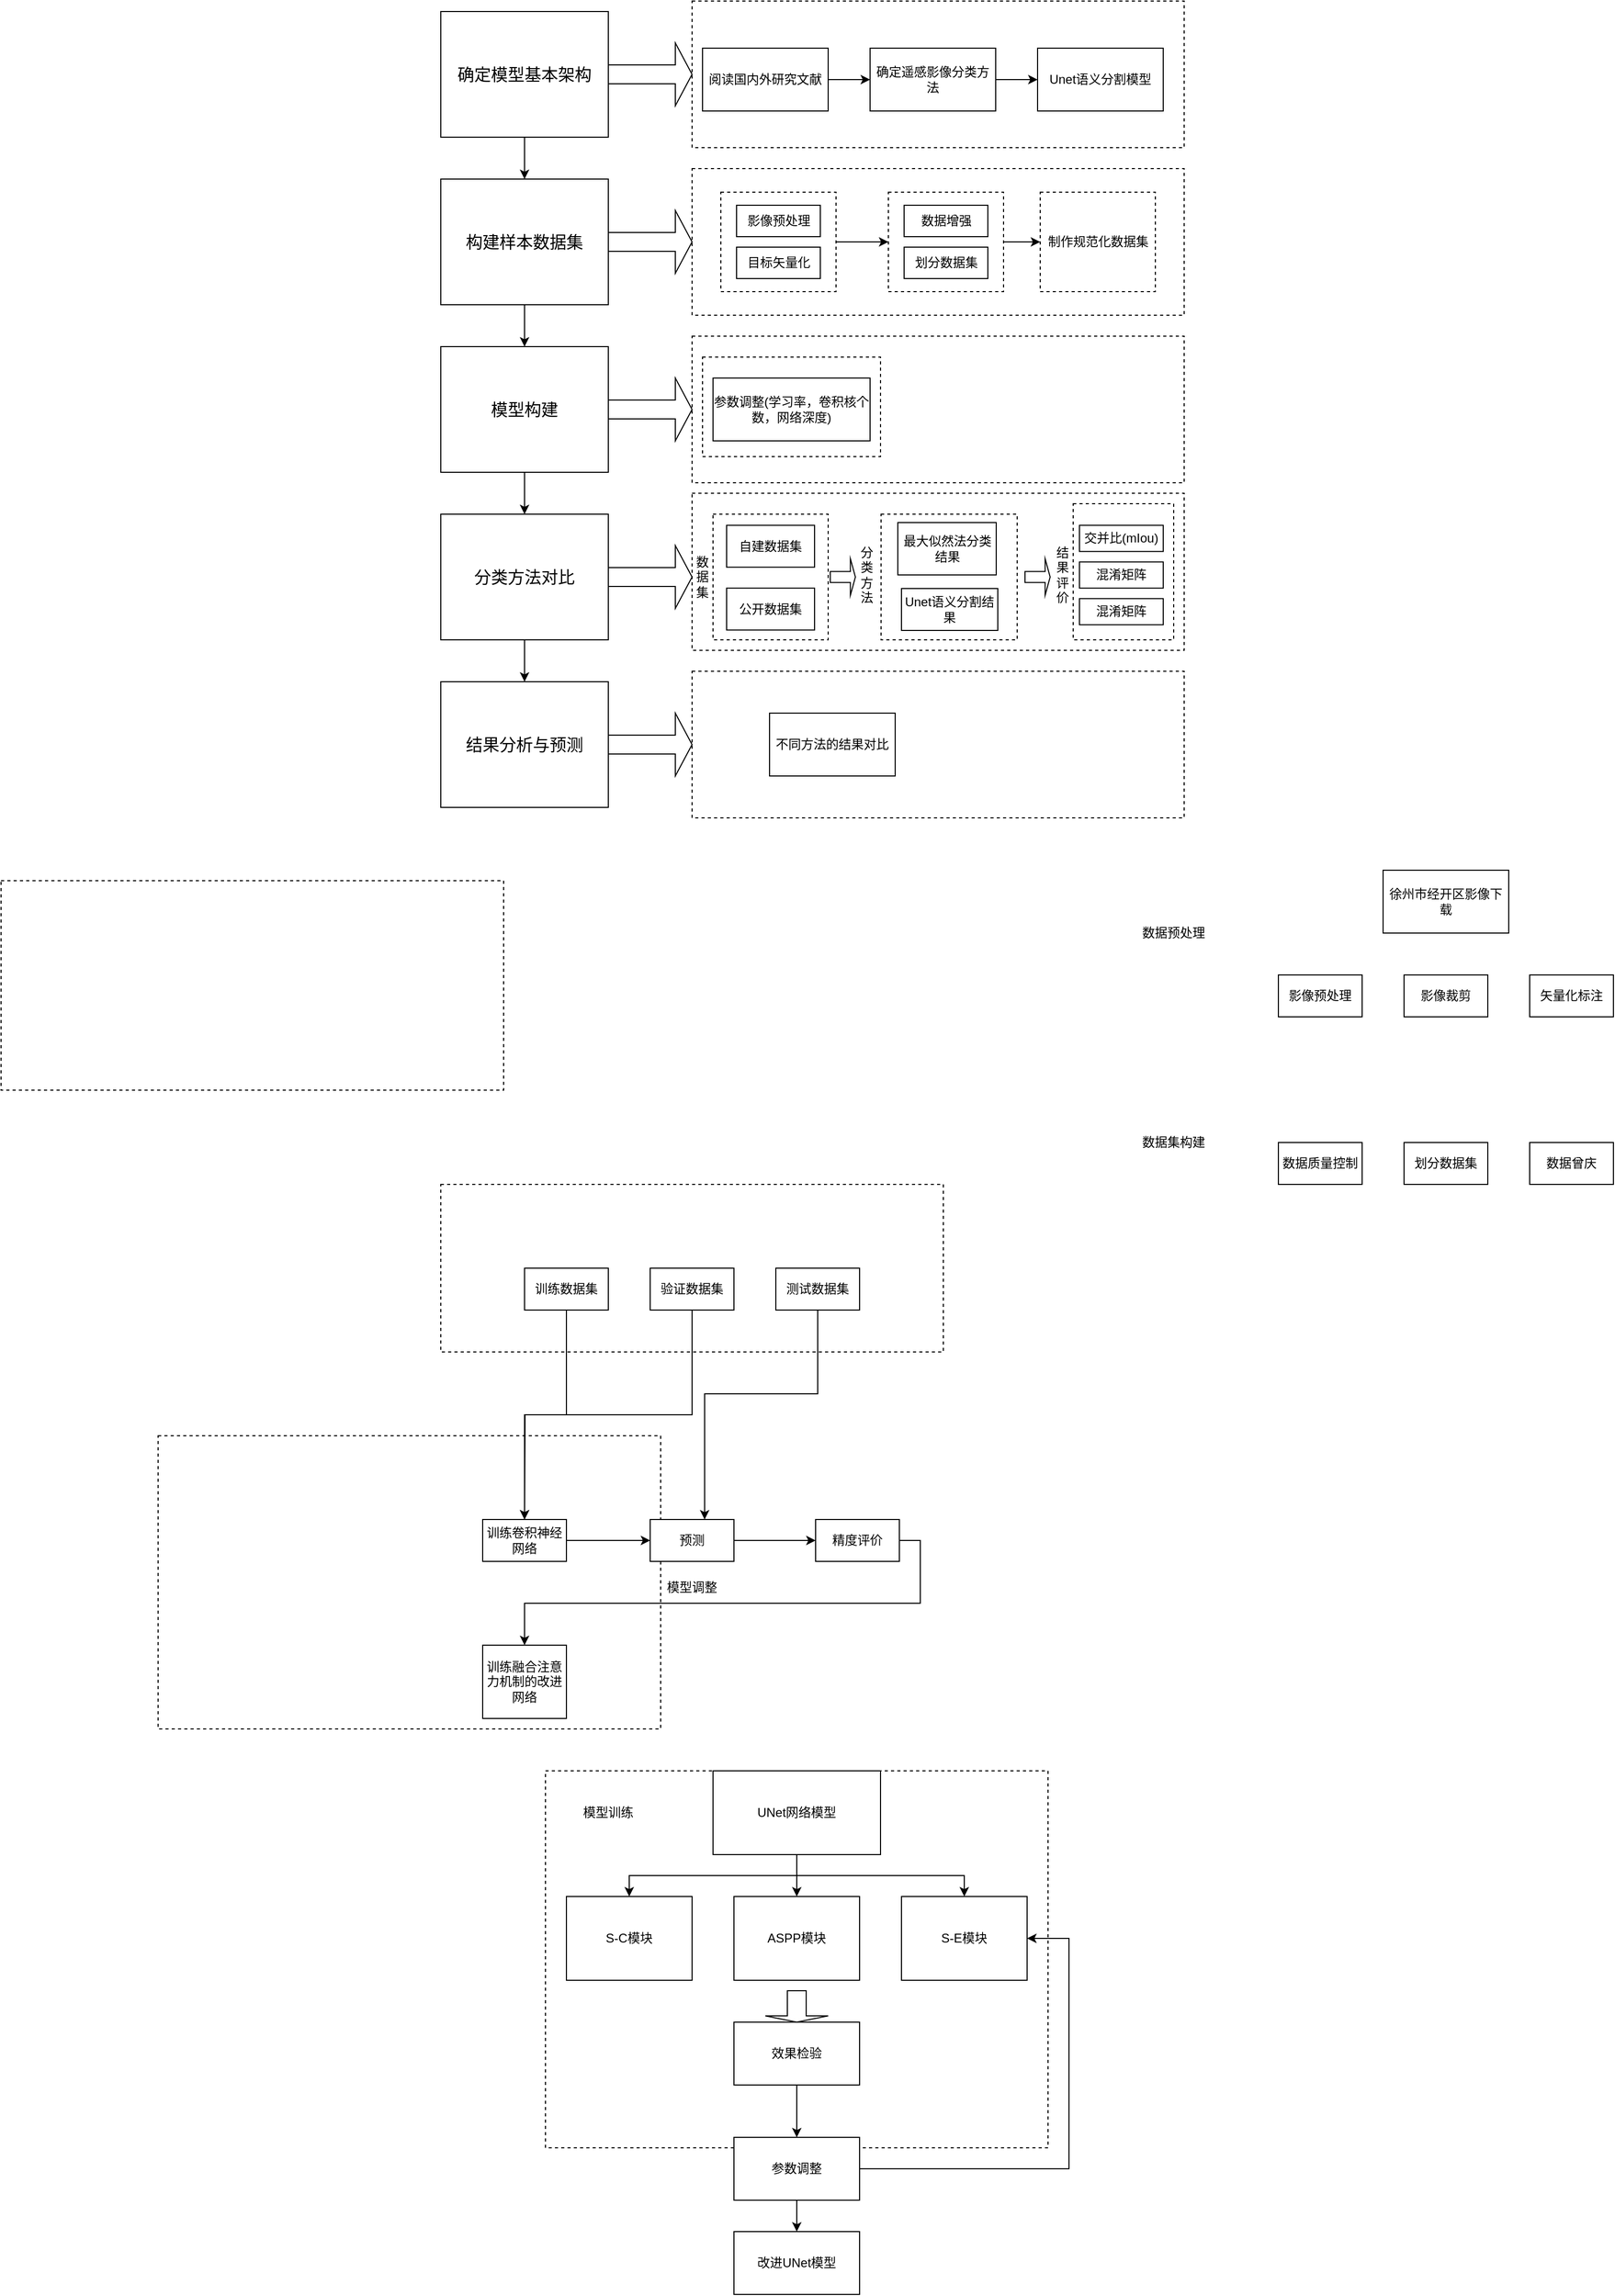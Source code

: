 <mxfile version="22.1.18" type="github">
  <diagram id="C5RBs43oDa-KdzZeNtuy" name="Page-1">
    <mxGraphModel dx="1087" dy="770" grid="1" gridSize="10" guides="0" tooltips="1" connect="1" arrows="1" fold="1" page="1" pageScale="1" pageWidth="3300" pageHeight="4681" math="0" shadow="0">
      <root>
        <mxCell id="WIyWlLk6GJQsqaUBKTNV-0" />
        <mxCell id="WIyWlLk6GJQsqaUBKTNV-1" parent="WIyWlLk6GJQsqaUBKTNV-0" />
        <mxCell id="8D0tll9PoDF_BB46CyJd-21" value="" style="rounded=0;whiteSpace=wrap;html=1;dashed=1;fillColor=none;" parent="WIyWlLk6GJQsqaUBKTNV-1" vertex="1">
          <mxGeometry x="330" y="1960" width="480" height="280" as="geometry" />
        </mxCell>
        <mxCell id="7E32GhYmtQupcfhVes-2-106" value="" style="rounded=0;whiteSpace=wrap;html=1;dashed=1;fillColor=none;" parent="WIyWlLk6GJQsqaUBKTNV-1" vertex="1">
          <mxGeometry x="840" y="1060" width="470" height="150" as="geometry" />
        </mxCell>
        <mxCell id="7E32GhYmtQupcfhVes-2-134" value="" style="rounded=0;whiteSpace=wrap;html=1;dashed=1;fillColor=none;" parent="WIyWlLk6GJQsqaUBKTNV-1" vertex="1">
          <mxGeometry x="1020.5" y="1080" width="130" height="120" as="geometry" />
        </mxCell>
        <mxCell id="7E32GhYmtQupcfhVes-2-111" value="" style="rounded=0;whiteSpace=wrap;html=1;dashed=1;fillColor=none;" parent="WIyWlLk6GJQsqaUBKTNV-1" vertex="1">
          <mxGeometry x="1204" y="1070" width="96" height="130" as="geometry" />
        </mxCell>
        <mxCell id="7E32GhYmtQupcfhVes-2-109" value="" style="rounded=0;whiteSpace=wrap;html=1;fillColor=none;dashed=1;" parent="WIyWlLk6GJQsqaUBKTNV-1" vertex="1">
          <mxGeometry x="860" y="1080" width="110" height="120" as="geometry" />
        </mxCell>
        <mxCell id="7E32GhYmtQupcfhVes-2-61" value="" style="rounded=0;whiteSpace=wrap;html=1;dashed=1;fillColor=none;" parent="WIyWlLk6GJQsqaUBKTNV-1" vertex="1">
          <mxGeometry x="840" y="590" width="470" height="140" as="geometry" />
        </mxCell>
        <mxCell id="7E32GhYmtQupcfhVes-2-71" value="" style="rounded=0;whiteSpace=wrap;html=1;dashed=1;fillColor=none;" parent="WIyWlLk6GJQsqaUBKTNV-1" vertex="1">
          <mxGeometry x="840" y="750" width="470" height="140" as="geometry" />
        </mxCell>
        <mxCell id="7E32GhYmtQupcfhVes-2-73" value="" style="rounded=0;whiteSpace=wrap;html=1;dashed=1;fillColor=none;" parent="WIyWlLk6GJQsqaUBKTNV-1" vertex="1">
          <mxGeometry x="840" y="910" width="470" height="140" as="geometry" />
        </mxCell>
        <mxCell id="7E32GhYmtQupcfhVes-2-64" style="edgeStyle=orthogonalEdgeStyle;rounded=0;orthogonalLoop=1;jettySize=auto;html=1;exitX=0.5;exitY=1;exitDx=0;exitDy=0;entryX=0.5;entryY=0;entryDx=0;entryDy=0;" parent="WIyWlLk6GJQsqaUBKTNV-1" source="7E32GhYmtQupcfhVes-2-62" target="7E32GhYmtQupcfhVes-2-63" edge="1">
          <mxGeometry relative="1" as="geometry" />
        </mxCell>
        <mxCell id="7E32GhYmtQupcfhVes-2-62" value="&lt;font style=&quot;font-size: 16px;&quot;&gt;确定模型基本架构&lt;/font&gt;" style="rounded=0;whiteSpace=wrap;html=1;fillColor=none;" parent="WIyWlLk6GJQsqaUBKTNV-1" vertex="1">
          <mxGeometry x="600" y="600" width="160" height="120" as="geometry" />
        </mxCell>
        <mxCell id="7E32GhYmtQupcfhVes-2-69" style="edgeStyle=orthogonalEdgeStyle;rounded=0;orthogonalLoop=1;jettySize=auto;html=1;exitX=0.5;exitY=1;exitDx=0;exitDy=0;entryX=0.5;entryY=0;entryDx=0;entryDy=0;" parent="WIyWlLk6GJQsqaUBKTNV-1" source="7E32GhYmtQupcfhVes-2-63" target="7E32GhYmtQupcfhVes-2-68" edge="1">
          <mxGeometry relative="1" as="geometry" />
        </mxCell>
        <mxCell id="7E32GhYmtQupcfhVes-2-63" value="&lt;font style=&quot;font-size: 16px;&quot;&gt;构建样本数据集&lt;/font&gt;" style="rounded=0;whiteSpace=wrap;html=1;fillColor=none;" parent="WIyWlLk6GJQsqaUBKTNV-1" vertex="1">
          <mxGeometry x="600" y="760" width="160" height="120" as="geometry" />
        </mxCell>
        <mxCell id="7E32GhYmtQupcfhVes-2-76" value="" style="edgeStyle=orthogonalEdgeStyle;rounded=0;orthogonalLoop=1;jettySize=auto;html=1;" parent="WIyWlLk6GJQsqaUBKTNV-1" source="7E32GhYmtQupcfhVes-2-68" target="7E32GhYmtQupcfhVes-2-75" edge="1">
          <mxGeometry relative="1" as="geometry" />
        </mxCell>
        <mxCell id="7E32GhYmtQupcfhVes-2-68" value="&lt;font style=&quot;font-size: 16px;&quot;&gt;模型构建&lt;/font&gt;" style="rounded=0;whiteSpace=wrap;html=1;fillColor=none;" parent="WIyWlLk6GJQsqaUBKTNV-1" vertex="1">
          <mxGeometry x="600" y="920" width="160" height="120" as="geometry" />
        </mxCell>
        <mxCell id="7E32GhYmtQupcfhVes-2-70" value="" style="shape=singleArrow;whiteSpace=wrap;html=1;fillColor=none;" parent="WIyWlLk6GJQsqaUBKTNV-1" vertex="1">
          <mxGeometry x="760" y="630" width="80" height="60" as="geometry" />
        </mxCell>
        <mxCell id="7E32GhYmtQupcfhVes-2-72" value="" style="shape=singleArrow;whiteSpace=wrap;html=1;fillColor=none;" parent="WIyWlLk6GJQsqaUBKTNV-1" vertex="1">
          <mxGeometry x="760" y="790" width="80" height="60" as="geometry" />
        </mxCell>
        <mxCell id="7E32GhYmtQupcfhVes-2-74" value="" style="shape=singleArrow;whiteSpace=wrap;html=1;fillColor=none;" parent="WIyWlLk6GJQsqaUBKTNV-1" vertex="1">
          <mxGeometry x="760" y="950" width="80" height="60" as="geometry" />
        </mxCell>
        <mxCell id="7E32GhYmtQupcfhVes-2-127" style="edgeStyle=orthogonalEdgeStyle;rounded=0;orthogonalLoop=1;jettySize=auto;html=1;exitX=0.5;exitY=1;exitDx=0;exitDy=0;entryX=0.5;entryY=0;entryDx=0;entryDy=0;" parent="WIyWlLk6GJQsqaUBKTNV-1" source="7E32GhYmtQupcfhVes-2-75" target="7E32GhYmtQupcfhVes-2-124" edge="1">
          <mxGeometry relative="1" as="geometry" />
        </mxCell>
        <mxCell id="7E32GhYmtQupcfhVes-2-75" value="&lt;font style=&quot;font-size: 16px;&quot;&gt;分类方法对比&lt;/font&gt;" style="whiteSpace=wrap;html=1;fillColor=none;rounded=0;" parent="WIyWlLk6GJQsqaUBKTNV-1" vertex="1">
          <mxGeometry x="600" y="1080" width="160" height="120" as="geometry" />
        </mxCell>
        <mxCell id="7E32GhYmtQupcfhVes-2-80" value="" style="edgeStyle=orthogonalEdgeStyle;rounded=0;orthogonalLoop=1;jettySize=auto;html=1;" parent="WIyWlLk6GJQsqaUBKTNV-1" source="7E32GhYmtQupcfhVes-2-78" target="7E32GhYmtQupcfhVes-2-79" edge="1">
          <mxGeometry relative="1" as="geometry" />
        </mxCell>
        <mxCell id="7E32GhYmtQupcfhVes-2-78" value="阅读国内外研究文献" style="rounded=0;whiteSpace=wrap;html=1;fillColor=none;" parent="WIyWlLk6GJQsqaUBKTNV-1" vertex="1">
          <mxGeometry x="850" y="635" width="120" height="60" as="geometry" />
        </mxCell>
        <mxCell id="7E32GhYmtQupcfhVes-2-82" value="" style="edgeStyle=orthogonalEdgeStyle;rounded=0;orthogonalLoop=1;jettySize=auto;html=1;" parent="WIyWlLk6GJQsqaUBKTNV-1" source="7E32GhYmtQupcfhVes-2-79" target="7E32GhYmtQupcfhVes-2-81" edge="1">
          <mxGeometry relative="1" as="geometry" />
        </mxCell>
        <mxCell id="7E32GhYmtQupcfhVes-2-79" value="确定遥感影像分类方法" style="whiteSpace=wrap;html=1;fillColor=none;rounded=0;" parent="WIyWlLk6GJQsqaUBKTNV-1" vertex="1">
          <mxGeometry x="1010" y="635" width="120" height="60" as="geometry" />
        </mxCell>
        <mxCell id="7E32GhYmtQupcfhVes-2-81" value="Unet语义分割模型" style="whiteSpace=wrap;html=1;fillColor=none;rounded=0;" parent="WIyWlLk6GJQsqaUBKTNV-1" vertex="1">
          <mxGeometry x="1170" y="635" width="120" height="60" as="geometry" />
        </mxCell>
        <mxCell id="7E32GhYmtQupcfhVes-2-86" value="数据增强" style="rounded=0;whiteSpace=wrap;html=1;" parent="WIyWlLk6GJQsqaUBKTNV-1" vertex="1">
          <mxGeometry x="1042.5" y="785" width="80" height="30" as="geometry" />
        </mxCell>
        <mxCell id="7E32GhYmtQupcfhVes-2-87" value="&lt;br&gt;&lt;div&gt;划分数据集&lt;br&gt;&lt;br&gt;&lt;/div&gt;" style="whiteSpace=wrap;html=1;rounded=0;" parent="WIyWlLk6GJQsqaUBKTNV-1" vertex="1">
          <mxGeometry x="1042.5" y="825" width="80" height="30" as="geometry" />
        </mxCell>
        <mxCell id="7E32GhYmtQupcfhVes-2-88" value="影像预处理" style="whiteSpace=wrap;html=1;rounded=0;" parent="WIyWlLk6GJQsqaUBKTNV-1" vertex="1">
          <mxGeometry x="882.5" y="785" width="80" height="30" as="geometry" />
        </mxCell>
        <mxCell id="7E32GhYmtQupcfhVes-2-89" value="&lt;div&gt;目标矢量化&lt;/div&gt;" style="whiteSpace=wrap;html=1;rounded=0;" parent="WIyWlLk6GJQsqaUBKTNV-1" vertex="1">
          <mxGeometry x="882.5" y="825" width="80" height="30" as="geometry" />
        </mxCell>
        <mxCell id="7E32GhYmtQupcfhVes-2-96" style="edgeStyle=orthogonalEdgeStyle;rounded=0;orthogonalLoop=1;jettySize=auto;html=1;exitX=1;exitY=0.5;exitDx=0;exitDy=0;entryX=0;entryY=0.5;entryDx=0;entryDy=0;" parent="WIyWlLk6GJQsqaUBKTNV-1" source="7E32GhYmtQupcfhVes-2-91" target="7E32GhYmtQupcfhVes-2-95" edge="1">
          <mxGeometry relative="1" as="geometry" />
        </mxCell>
        <mxCell id="7E32GhYmtQupcfhVes-2-91" value="" style="rounded=0;whiteSpace=wrap;html=1;fillColor=none;dashed=1;shadow=0;" parent="WIyWlLk6GJQsqaUBKTNV-1" vertex="1">
          <mxGeometry x="1027.5" y="772.5" width="110" height="95" as="geometry" />
        </mxCell>
        <mxCell id="7E32GhYmtQupcfhVes-2-95" value="制作规范化数据集" style="rounded=0;whiteSpace=wrap;html=1;fillColor=none;dashed=1;" parent="WIyWlLk6GJQsqaUBKTNV-1" vertex="1">
          <mxGeometry x="1172.5" y="772.5" width="110" height="95" as="geometry" />
        </mxCell>
        <mxCell id="7E32GhYmtQupcfhVes-2-98" value="最大似然法分类结果" style="rounded=0;whiteSpace=wrap;html=1;fillColor=none;" parent="WIyWlLk6GJQsqaUBKTNV-1" vertex="1">
          <mxGeometry x="1036.5" y="1088" width="94" height="50" as="geometry" />
        </mxCell>
        <mxCell id="7E32GhYmtQupcfhVes-2-101" style="edgeStyle=orthogonalEdgeStyle;rounded=0;orthogonalLoop=1;jettySize=auto;html=1;exitX=1;exitY=0.5;exitDx=0;exitDy=0;entryX=0;entryY=0.5;entryDx=0;entryDy=0;" parent="WIyWlLk6GJQsqaUBKTNV-1" source="7E32GhYmtQupcfhVes-2-100" target="7E32GhYmtQupcfhVes-2-91" edge="1">
          <mxGeometry relative="1" as="geometry" />
        </mxCell>
        <mxCell id="7E32GhYmtQupcfhVes-2-100" value="" style="rounded=0;whiteSpace=wrap;html=1;fillColor=none;dashed=1;" parent="WIyWlLk6GJQsqaUBKTNV-1" vertex="1">
          <mxGeometry x="867.5" y="772.5" width="110" height="95" as="geometry" />
        </mxCell>
        <mxCell id="7E32GhYmtQupcfhVes-2-102" value="自建数据集" style="rounded=0;whiteSpace=wrap;html=1;fillColor=none;" parent="WIyWlLk6GJQsqaUBKTNV-1" vertex="1">
          <mxGeometry x="873" y="1090.63" width="84" height="40" as="geometry" />
        </mxCell>
        <mxCell id="7E32GhYmtQupcfhVes-2-104" value="Unet语义分割结果" style="rounded=0;whiteSpace=wrap;html=1;fillColor=none;" parent="WIyWlLk6GJQsqaUBKTNV-1" vertex="1">
          <mxGeometry x="1040" y="1151" width="92" height="40" as="geometry" />
        </mxCell>
        <mxCell id="7E32GhYmtQupcfhVes-2-105" value="" style="shape=singleArrow;whiteSpace=wrap;html=1;fillColor=none;" parent="WIyWlLk6GJQsqaUBKTNV-1" vertex="1">
          <mxGeometry x="760" y="1110" width="80" height="60" as="geometry" />
        </mxCell>
        <mxCell id="7E32GhYmtQupcfhVes-2-110" value="数据集" style="text;html=1;strokeColor=none;fillColor=none;align=center;verticalAlign=middle;whiteSpace=wrap;rounded=0;dashed=1;" parent="WIyWlLk6GJQsqaUBKTNV-1" vertex="1">
          <mxGeometry x="845" y="1100" width="10" height="80" as="geometry" />
        </mxCell>
        <mxCell id="7E32GhYmtQupcfhVes-2-112" value="分类方法" style="text;html=1;strokeColor=none;fillColor=none;align=center;verticalAlign=middle;whiteSpace=wrap;rounded=0;dashed=1;" parent="WIyWlLk6GJQsqaUBKTNV-1" vertex="1">
          <mxGeometry x="997" y="1085" width="20" height="105" as="geometry" />
        </mxCell>
        <mxCell id="7E32GhYmtQupcfhVes-2-113" value="公开数据集" style="rounded=0;whiteSpace=wrap;html=1;fillColor=none;" parent="WIyWlLk6GJQsqaUBKTNV-1" vertex="1">
          <mxGeometry x="873" y="1150.63" width="84" height="40" as="geometry" />
        </mxCell>
        <mxCell id="7E32GhYmtQupcfhVes-2-114" value="结果评价" style="text;html=1;strokeColor=none;fillColor=none;align=center;verticalAlign=middle;whiteSpace=wrap;rounded=0;dashed=1;" parent="WIyWlLk6GJQsqaUBKTNV-1" vertex="1">
          <mxGeometry x="1184" y="1096.25" width="20" height="83.75" as="geometry" />
        </mxCell>
        <mxCell id="7E32GhYmtQupcfhVes-2-115" value="" style="shape=singleArrow;whiteSpace=wrap;html=1;fillColor=none;" parent="WIyWlLk6GJQsqaUBKTNV-1" vertex="1">
          <mxGeometry x="972" y="1122.5" width="24" height="35" as="geometry" />
        </mxCell>
        <mxCell id="7E32GhYmtQupcfhVes-2-117" value="" style="shape=singleArrow;whiteSpace=wrap;html=1;fillColor=none;" parent="WIyWlLk6GJQsqaUBKTNV-1" vertex="1">
          <mxGeometry x="1158" y="1122.5" width="24" height="35" as="geometry" />
        </mxCell>
        <mxCell id="7E32GhYmtQupcfhVes-2-121" value="交并比(mIou)" style="rounded=0;whiteSpace=wrap;html=1;fillColor=none;" parent="WIyWlLk6GJQsqaUBKTNV-1" vertex="1">
          <mxGeometry x="1210" y="1090.63" width="80" height="25" as="geometry" />
        </mxCell>
        <mxCell id="7E32GhYmtQupcfhVes-2-122" value="混淆矩阵" style="rounded=0;whiteSpace=wrap;html=1;fillColor=none;" parent="WIyWlLk6GJQsqaUBKTNV-1" vertex="1">
          <mxGeometry x="1210" y="1125.63" width="80" height="25" as="geometry" />
        </mxCell>
        <mxCell id="7E32GhYmtQupcfhVes-2-123" value="混淆矩阵" style="rounded=0;whiteSpace=wrap;html=1;fillColor=none;" parent="WIyWlLk6GJQsqaUBKTNV-1" vertex="1">
          <mxGeometry x="1210" y="1160.63" width="80" height="25" as="geometry" />
        </mxCell>
        <mxCell id="7E32GhYmtQupcfhVes-2-124" value="&lt;font style=&quot;font-size: 16px;&quot;&gt;结果分析与预测&lt;/font&gt;" style="whiteSpace=wrap;html=1;fillColor=none;rounded=0;" parent="WIyWlLk6GJQsqaUBKTNV-1" vertex="1">
          <mxGeometry x="600" y="1240" width="160" height="120" as="geometry" />
        </mxCell>
        <mxCell id="7E32GhYmtQupcfhVes-2-125" value="" style="shape=singleArrow;whiteSpace=wrap;html=1;fillColor=none;" parent="WIyWlLk6GJQsqaUBKTNV-1" vertex="1">
          <mxGeometry x="760" y="1270" width="80" height="60" as="geometry" />
        </mxCell>
        <mxCell id="7E32GhYmtQupcfhVes-2-126" value="" style="rounded=0;whiteSpace=wrap;html=1;dashed=1;fillColor=none;" parent="WIyWlLk6GJQsqaUBKTNV-1" vertex="1">
          <mxGeometry x="840" y="1230" width="470" height="140" as="geometry" />
        </mxCell>
        <mxCell id="7E32GhYmtQupcfhVes-2-129" value="不同方法的结果对比" style="rounded=0;whiteSpace=wrap;html=1;fillColor=none;" parent="WIyWlLk6GJQsqaUBKTNV-1" vertex="1">
          <mxGeometry x="914" y="1270" width="120" height="60" as="geometry" />
        </mxCell>
        <mxCell id="7E32GhYmtQupcfhVes-2-131" value="参数调整(学习率，卷积核个数，网络深度)" style="rounded=0;whiteSpace=wrap;html=1;fillColor=none;" parent="WIyWlLk6GJQsqaUBKTNV-1" vertex="1">
          <mxGeometry x="860" y="950" width="150" height="60" as="geometry" />
        </mxCell>
        <mxCell id="8D0tll9PoDF_BB46CyJd-0" value="" style="rounded=0;whiteSpace=wrap;html=1;dashed=1;fillColor=none;" parent="WIyWlLk6GJQsqaUBKTNV-1" vertex="1">
          <mxGeometry x="180" y="1430" width="480" height="200" as="geometry" />
        </mxCell>
        <mxCell id="8D0tll9PoDF_BB46CyJd-3" value="&lt;font style=&quot;font-size: 12px;&quot;&gt;数据预处理&lt;/font&gt;" style="text;html=1;strokeColor=none;fillColor=none;align=center;verticalAlign=middle;whiteSpace=wrap;rounded=0;" parent="WIyWlLk6GJQsqaUBKTNV-1" vertex="1">
          <mxGeometry x="1240" y="1440" width="120" height="80" as="geometry" />
        </mxCell>
        <mxCell id="8D0tll9PoDF_BB46CyJd-4" value="徐州市经开区影像下载" style="rounded=0;whiteSpace=wrap;html=1;" parent="WIyWlLk6GJQsqaUBKTNV-1" vertex="1">
          <mxGeometry x="1500" y="1420" width="120" height="60" as="geometry" />
        </mxCell>
        <mxCell id="8D0tll9PoDF_BB46CyJd-5" value="" style="rounded=0;whiteSpace=wrap;html=1;dashed=1;fillColor=none;" parent="WIyWlLk6GJQsqaUBKTNV-1" vertex="1">
          <mxGeometry x="600" y="1720" width="480" height="160" as="geometry" />
        </mxCell>
        <mxCell id="8D0tll9PoDF_BB46CyJd-6" value="数据集构建" style="text;html=1;strokeColor=none;fillColor=none;align=center;verticalAlign=middle;whiteSpace=wrap;rounded=0;" parent="WIyWlLk6GJQsqaUBKTNV-1" vertex="1">
          <mxGeometry x="1240" y="1640" width="120" height="80" as="geometry" />
        </mxCell>
        <mxCell id="8D0tll9PoDF_BB46CyJd-8" value="影像预处理" style="rounded=0;whiteSpace=wrap;html=1;" parent="WIyWlLk6GJQsqaUBKTNV-1" vertex="1">
          <mxGeometry x="1400" y="1520" width="80" height="40" as="geometry" />
        </mxCell>
        <mxCell id="8D0tll9PoDF_BB46CyJd-9" value="影像裁剪" style="rounded=0;whiteSpace=wrap;html=1;" parent="WIyWlLk6GJQsqaUBKTNV-1" vertex="1">
          <mxGeometry x="1520" y="1520" width="80" height="40" as="geometry" />
        </mxCell>
        <mxCell id="8D0tll9PoDF_BB46CyJd-10" value="矢量化标注" style="rounded=0;whiteSpace=wrap;html=1;" parent="WIyWlLk6GJQsqaUBKTNV-1" vertex="1">
          <mxGeometry x="1640" y="1520" width="80" height="40" as="geometry" />
        </mxCell>
        <mxCell id="8D0tll9PoDF_BB46CyJd-33" style="edgeStyle=orthogonalEdgeStyle;rounded=0;orthogonalLoop=1;jettySize=auto;html=1;exitX=0.5;exitY=1;exitDx=0;exitDy=0;" parent="WIyWlLk6GJQsqaUBKTNV-1" source="8D0tll9PoDF_BB46CyJd-15" target="8D0tll9PoDF_BB46CyJd-22" edge="1">
          <mxGeometry relative="1" as="geometry" />
        </mxCell>
        <mxCell id="8D0tll9PoDF_BB46CyJd-15" value="训练数据集" style="rounded=0;whiteSpace=wrap;html=1;" parent="WIyWlLk6GJQsqaUBKTNV-1" vertex="1">
          <mxGeometry x="680" y="1800" width="80" height="40" as="geometry" />
        </mxCell>
        <mxCell id="8D0tll9PoDF_BB46CyJd-35" style="edgeStyle=orthogonalEdgeStyle;rounded=0;orthogonalLoop=1;jettySize=auto;html=1;exitX=0.5;exitY=1;exitDx=0;exitDy=0;" parent="WIyWlLk6GJQsqaUBKTNV-1" source="8D0tll9PoDF_BB46CyJd-16" edge="1">
          <mxGeometry relative="1" as="geometry">
            <mxPoint x="680" y="2040" as="targetPoint" />
          </mxGeometry>
        </mxCell>
        <mxCell id="8D0tll9PoDF_BB46CyJd-16" value="验证数据集" style="rounded=0;whiteSpace=wrap;html=1;" parent="WIyWlLk6GJQsqaUBKTNV-1" vertex="1">
          <mxGeometry x="800" y="1800" width="80" height="40" as="geometry" />
        </mxCell>
        <mxCell id="8D0tll9PoDF_BB46CyJd-18" style="edgeStyle=orthogonalEdgeStyle;rounded=0;orthogonalLoop=1;jettySize=auto;html=1;" parent="WIyWlLk6GJQsqaUBKTNV-1" source="8D0tll9PoDF_BB46CyJd-17" target="8D0tll9PoDF_BB46CyJd-20" edge="1">
          <mxGeometry relative="1" as="geometry">
            <mxPoint x="960" y="1960" as="targetPoint" />
            <Array as="points">
              <mxPoint x="960" y="1920" />
              <mxPoint x="852" y="1920" />
            </Array>
          </mxGeometry>
        </mxCell>
        <mxCell id="8D0tll9PoDF_BB46CyJd-17" value="测试数据集" style="rounded=0;whiteSpace=wrap;html=1;" parent="WIyWlLk6GJQsqaUBKTNV-1" vertex="1">
          <mxGeometry x="920" y="1800" width="80" height="40" as="geometry" />
        </mxCell>
        <mxCell id="8D0tll9PoDF_BB46CyJd-28" style="edgeStyle=orthogonalEdgeStyle;rounded=0;orthogonalLoop=1;jettySize=auto;html=1;exitX=1;exitY=0.5;exitDx=0;exitDy=0;entryX=0;entryY=0.5;entryDx=0;entryDy=0;" parent="WIyWlLk6GJQsqaUBKTNV-1" source="8D0tll9PoDF_BB46CyJd-20" target="8D0tll9PoDF_BB46CyJd-27" edge="1">
          <mxGeometry relative="1" as="geometry" />
        </mxCell>
        <mxCell id="8D0tll9PoDF_BB46CyJd-20" value="预测" style="rounded=0;whiteSpace=wrap;html=1;" parent="WIyWlLk6GJQsqaUBKTNV-1" vertex="1">
          <mxGeometry x="800" y="2040" width="80" height="40" as="geometry" />
        </mxCell>
        <mxCell id="8D0tll9PoDF_BB46CyJd-23" style="edgeStyle=orthogonalEdgeStyle;rounded=0;orthogonalLoop=1;jettySize=auto;html=1;exitX=1;exitY=0.5;exitDx=0;exitDy=0;" parent="WIyWlLk6GJQsqaUBKTNV-1" source="8D0tll9PoDF_BB46CyJd-22" target="8D0tll9PoDF_BB46CyJd-20" edge="1">
          <mxGeometry relative="1" as="geometry" />
        </mxCell>
        <mxCell id="8D0tll9PoDF_BB46CyJd-22" value="训练卷积神经网络" style="rounded=0;whiteSpace=wrap;html=1;" parent="WIyWlLk6GJQsqaUBKTNV-1" vertex="1">
          <mxGeometry x="640" y="2040" width="80" height="40" as="geometry" />
        </mxCell>
        <mxCell id="8D0tll9PoDF_BB46CyJd-31" style="edgeStyle=orthogonalEdgeStyle;rounded=0;orthogonalLoop=1;jettySize=auto;html=1;exitX=1;exitY=0.5;exitDx=0;exitDy=0;" parent="WIyWlLk6GJQsqaUBKTNV-1" source="8D0tll9PoDF_BB46CyJd-27" edge="1">
          <mxGeometry relative="1" as="geometry">
            <mxPoint x="680" y="2160" as="targetPoint" />
            <Array as="points">
              <mxPoint x="1058" y="2060" />
              <mxPoint x="1058" y="2120" />
              <mxPoint x="680" y="2120" />
            </Array>
          </mxGeometry>
        </mxCell>
        <mxCell id="8D0tll9PoDF_BB46CyJd-27" value="精度评价" style="rounded=0;whiteSpace=wrap;html=1;" parent="WIyWlLk6GJQsqaUBKTNV-1" vertex="1">
          <mxGeometry x="958" y="2040" width="80" height="40" as="geometry" />
        </mxCell>
        <mxCell id="8D0tll9PoDF_BB46CyJd-30" value="模型调整" style="text;html=1;strokeColor=none;fillColor=none;align=center;verticalAlign=middle;whiteSpace=wrap;rounded=0;" parent="WIyWlLk6GJQsqaUBKTNV-1" vertex="1">
          <mxGeometry x="810" y="2090" width="60" height="30" as="geometry" />
        </mxCell>
        <mxCell id="8D0tll9PoDF_BB46CyJd-32" value="训练融合注意力机制的改进网络" style="rounded=0;whiteSpace=wrap;html=1;" parent="WIyWlLk6GJQsqaUBKTNV-1" vertex="1">
          <mxGeometry x="640" y="2160" width="80" height="70" as="geometry" />
        </mxCell>
        <mxCell id="FpBYcULCvsSnfkDTNXqE-0" value="" style="rounded=0;whiteSpace=wrap;html=1;dashed=1;fillColor=none;" parent="WIyWlLk6GJQsqaUBKTNV-1" vertex="1">
          <mxGeometry x="700" y="2280" width="480" height="360" as="geometry" />
        </mxCell>
        <mxCell id="FpBYcULCvsSnfkDTNXqE-1" value="模型训练" style="text;html=1;strokeColor=none;fillColor=none;align=center;verticalAlign=middle;whiteSpace=wrap;rounded=0;" parent="WIyWlLk6GJQsqaUBKTNV-1" vertex="1">
          <mxGeometry x="700" y="2280" width="120" height="80" as="geometry" />
        </mxCell>
        <mxCell id="FpBYcULCvsSnfkDTNXqE-5" value="" style="edgeStyle=orthogonalEdgeStyle;rounded=0;orthogonalLoop=1;jettySize=auto;html=1;" parent="WIyWlLk6GJQsqaUBKTNV-1" source="FpBYcULCvsSnfkDTNXqE-3" target="FpBYcULCvsSnfkDTNXqE-4" edge="1">
          <mxGeometry relative="1" as="geometry" />
        </mxCell>
        <mxCell id="FpBYcULCvsSnfkDTNXqE-10" style="edgeStyle=orthogonalEdgeStyle;rounded=0;orthogonalLoop=1;jettySize=auto;html=1;exitX=0.5;exitY=1;exitDx=0;exitDy=0;" parent="WIyWlLk6GJQsqaUBKTNV-1" source="FpBYcULCvsSnfkDTNXqE-3" target="FpBYcULCvsSnfkDTNXqE-9" edge="1">
          <mxGeometry relative="1" as="geometry" />
        </mxCell>
        <mxCell id="FpBYcULCvsSnfkDTNXqE-11" style="edgeStyle=orthogonalEdgeStyle;rounded=0;orthogonalLoop=1;jettySize=auto;html=1;exitX=0.5;exitY=1;exitDx=0;exitDy=0;" parent="WIyWlLk6GJQsqaUBKTNV-1" source="FpBYcULCvsSnfkDTNXqE-3" target="FpBYcULCvsSnfkDTNXqE-6" edge="1">
          <mxGeometry relative="1" as="geometry" />
        </mxCell>
        <mxCell id="FpBYcULCvsSnfkDTNXqE-3" value="UNet网络模型" style="rounded=0;whiteSpace=wrap;html=1;" parent="WIyWlLk6GJQsqaUBKTNV-1" vertex="1">
          <mxGeometry x="860" y="2280" width="160" height="80" as="geometry" />
        </mxCell>
        <mxCell id="FpBYcULCvsSnfkDTNXqE-4" value="ASPP模块" style="rounded=0;whiteSpace=wrap;html=1;" parent="WIyWlLk6GJQsqaUBKTNV-1" vertex="1">
          <mxGeometry x="880" y="2400" width="120" height="80" as="geometry" />
        </mxCell>
        <mxCell id="FpBYcULCvsSnfkDTNXqE-6" value="S-E模块" style="rounded=0;whiteSpace=wrap;html=1;" parent="WIyWlLk6GJQsqaUBKTNV-1" vertex="1">
          <mxGeometry x="1040" y="2400" width="120" height="80" as="geometry" />
        </mxCell>
        <mxCell id="FpBYcULCvsSnfkDTNXqE-9" value="S-C模块" style="rounded=0;whiteSpace=wrap;html=1;" parent="WIyWlLk6GJQsqaUBKTNV-1" vertex="1">
          <mxGeometry x="720" y="2400" width="120" height="80" as="geometry" />
        </mxCell>
        <mxCell id="FpBYcULCvsSnfkDTNXqE-15" value="" style="edgeStyle=orthogonalEdgeStyle;rounded=0;orthogonalLoop=1;jettySize=auto;html=1;" parent="WIyWlLk6GJQsqaUBKTNV-1" source="FpBYcULCvsSnfkDTNXqE-12" target="FpBYcULCvsSnfkDTNXqE-14" edge="1">
          <mxGeometry relative="1" as="geometry" />
        </mxCell>
        <mxCell id="FpBYcULCvsSnfkDTNXqE-12" value="" style="shape=singleArrow;direction=south;whiteSpace=wrap;html=1;" parent="WIyWlLk6GJQsqaUBKTNV-1" vertex="1">
          <mxGeometry x="910" y="2490" width="60" height="30" as="geometry" />
        </mxCell>
        <mxCell id="FpBYcULCvsSnfkDTNXqE-17" value="" style="edgeStyle=orthogonalEdgeStyle;rounded=0;orthogonalLoop=1;jettySize=auto;html=1;" parent="WIyWlLk6GJQsqaUBKTNV-1" source="FpBYcULCvsSnfkDTNXqE-14" target="FpBYcULCvsSnfkDTNXqE-16" edge="1">
          <mxGeometry relative="1" as="geometry" />
        </mxCell>
        <mxCell id="FpBYcULCvsSnfkDTNXqE-14" value="效果检验" style="whiteSpace=wrap;html=1;" parent="WIyWlLk6GJQsqaUBKTNV-1" vertex="1">
          <mxGeometry x="880" y="2520" width="120" height="60" as="geometry" />
        </mxCell>
        <mxCell id="FpBYcULCvsSnfkDTNXqE-21" value="" style="edgeStyle=orthogonalEdgeStyle;rounded=0;orthogonalLoop=1;jettySize=auto;html=1;" parent="WIyWlLk6GJQsqaUBKTNV-1" source="FpBYcULCvsSnfkDTNXqE-16" target="FpBYcULCvsSnfkDTNXqE-20" edge="1">
          <mxGeometry relative="1" as="geometry" />
        </mxCell>
        <mxCell id="FpBYcULCvsSnfkDTNXqE-16" value="参数调整" style="whiteSpace=wrap;html=1;" parent="WIyWlLk6GJQsqaUBKTNV-1" vertex="1">
          <mxGeometry x="880" y="2630" width="120" height="60" as="geometry" />
        </mxCell>
        <mxCell id="FpBYcULCvsSnfkDTNXqE-18" style="edgeStyle=orthogonalEdgeStyle;rounded=0;orthogonalLoop=1;jettySize=auto;html=1;exitX=1;exitY=0.5;exitDx=0;exitDy=0;entryX=1;entryY=0.5;entryDx=0;entryDy=0;" parent="WIyWlLk6GJQsqaUBKTNV-1" source="FpBYcULCvsSnfkDTNXqE-16" target="FpBYcULCvsSnfkDTNXqE-6" edge="1">
          <mxGeometry relative="1" as="geometry">
            <mxPoint x="1000" y="2665.12" as="sourcePoint" />
            <mxPoint x="1320" y="2430" as="targetPoint" />
            <Array as="points">
              <mxPoint x="1200" y="2660" />
              <mxPoint x="1200" y="2440" />
            </Array>
          </mxGeometry>
        </mxCell>
        <mxCell id="FpBYcULCvsSnfkDTNXqE-20" value="改进UNet模型" style="whiteSpace=wrap;html=1;" parent="WIyWlLk6GJQsqaUBKTNV-1" vertex="1">
          <mxGeometry x="880" y="2720" width="120" height="60" as="geometry" />
        </mxCell>
        <mxCell id="F0Vdl2WAEmQol8R255dI-0" value="" style="rounded=0;whiteSpace=wrap;html=1;fillColor=none;dashed=1;" parent="WIyWlLk6GJQsqaUBKTNV-1" vertex="1">
          <mxGeometry x="850" y="930" width="170" height="95" as="geometry" />
        </mxCell>
        <mxCell id="UBX0AHVhpTmrUKh86Hex-1" value="数据质量控制" style="rounded=0;whiteSpace=wrap;html=1;" vertex="1" parent="WIyWlLk6GJQsqaUBKTNV-1">
          <mxGeometry x="1400" y="1680" width="80" height="40" as="geometry" />
        </mxCell>
        <mxCell id="UBX0AHVhpTmrUKh86Hex-2" value="划分数据集" style="rounded=0;whiteSpace=wrap;html=1;" vertex="1" parent="WIyWlLk6GJQsqaUBKTNV-1">
          <mxGeometry x="1520" y="1680" width="80" height="40" as="geometry" />
        </mxCell>
        <mxCell id="UBX0AHVhpTmrUKh86Hex-3" value="数据曾庆" style="rounded=0;whiteSpace=wrap;html=1;" vertex="1" parent="WIyWlLk6GJQsqaUBKTNV-1">
          <mxGeometry x="1640" y="1680" width="80" height="40" as="geometry" />
        </mxCell>
      </root>
    </mxGraphModel>
  </diagram>
</mxfile>
